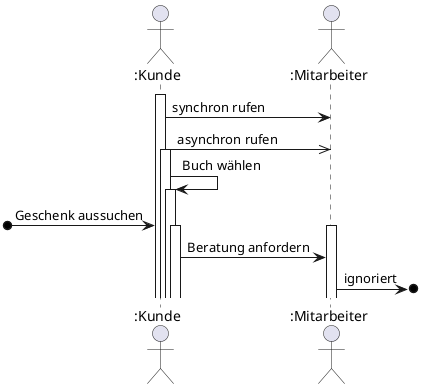 @startuml
actor ":Kunde" as Kunde
actor ":Mitarbeiter" as Mitarbeiter
activate Kunde
Kunde -> Mitarbeiter: synchron rufen
Kunde ->> Mitarbeiter : asynchron rufen
activate Kunde
Kunde -> Kunde: Buch wählen
activate Kunde
[o-> Kunde : Geschenk aussuchen
activate Kunde
activate Mitarbeiter
Kunde -> Mitarbeiter : Beratung anfordern
Mitarbeiter ->o] : ignoriert

@enduml